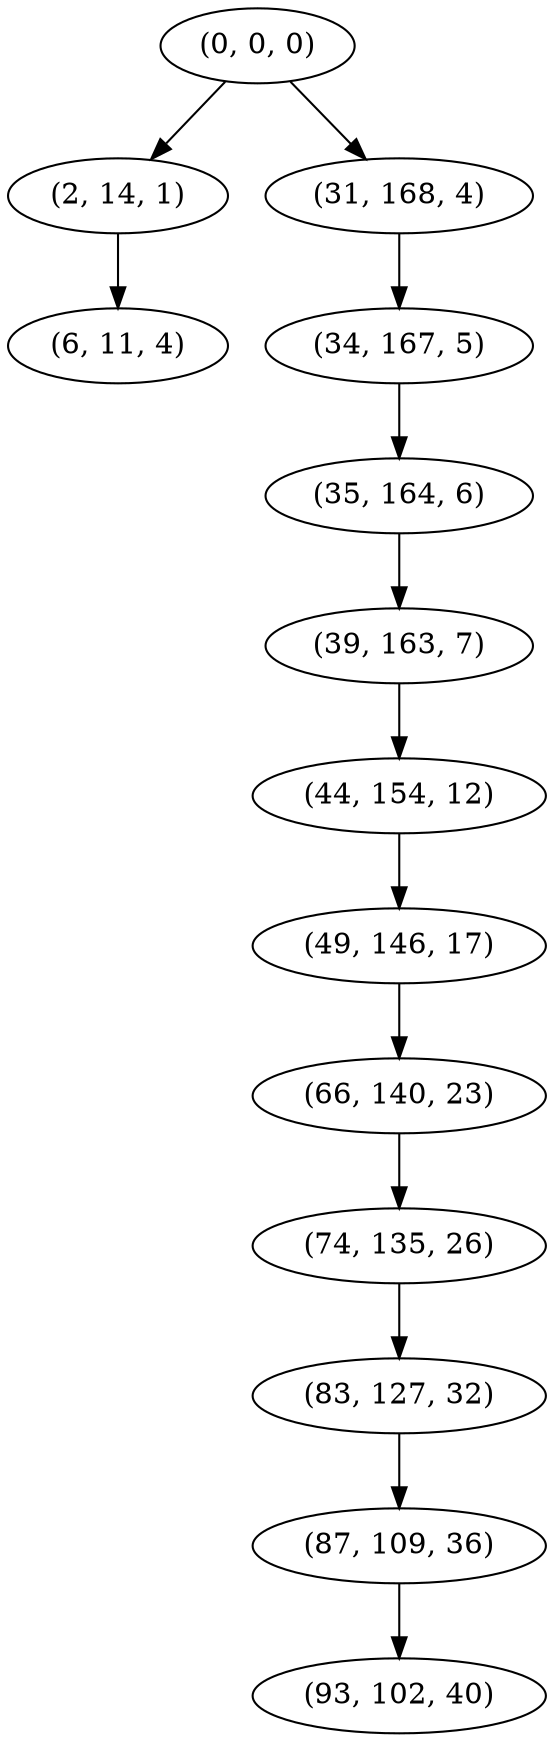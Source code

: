 digraph tree {
    "(0, 0, 0)";
    "(2, 14, 1)";
    "(6, 11, 4)";
    "(31, 168, 4)";
    "(34, 167, 5)";
    "(35, 164, 6)";
    "(39, 163, 7)";
    "(44, 154, 12)";
    "(49, 146, 17)";
    "(66, 140, 23)";
    "(74, 135, 26)";
    "(83, 127, 32)";
    "(87, 109, 36)";
    "(93, 102, 40)";
    "(0, 0, 0)" -> "(2, 14, 1)";
    "(0, 0, 0)" -> "(31, 168, 4)";
    "(2, 14, 1)" -> "(6, 11, 4)";
    "(31, 168, 4)" -> "(34, 167, 5)";
    "(34, 167, 5)" -> "(35, 164, 6)";
    "(35, 164, 6)" -> "(39, 163, 7)";
    "(39, 163, 7)" -> "(44, 154, 12)";
    "(44, 154, 12)" -> "(49, 146, 17)";
    "(49, 146, 17)" -> "(66, 140, 23)";
    "(66, 140, 23)" -> "(74, 135, 26)";
    "(74, 135, 26)" -> "(83, 127, 32)";
    "(83, 127, 32)" -> "(87, 109, 36)";
    "(87, 109, 36)" -> "(93, 102, 40)";
}
